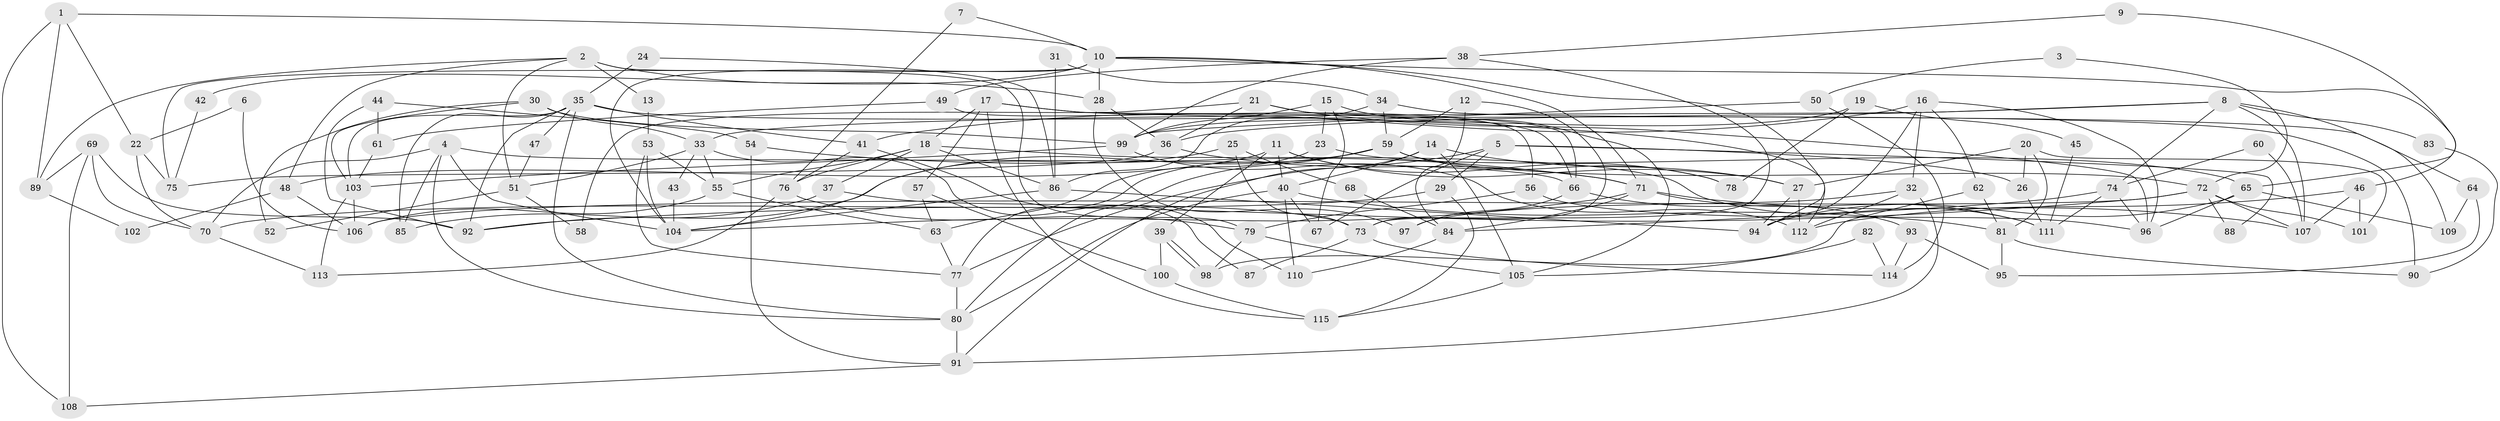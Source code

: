 // Generated by graph-tools (version 1.1) at 2025/11/02/27/25 16:11:22]
// undirected, 115 vertices, 230 edges
graph export_dot {
graph [start="1"]
  node [color=gray90,style=filled];
  1;
  2;
  3;
  4;
  5;
  6;
  7;
  8;
  9;
  10;
  11;
  12;
  13;
  14;
  15;
  16;
  17;
  18;
  19;
  20;
  21;
  22;
  23;
  24;
  25;
  26;
  27;
  28;
  29;
  30;
  31;
  32;
  33;
  34;
  35;
  36;
  37;
  38;
  39;
  40;
  41;
  42;
  43;
  44;
  45;
  46;
  47;
  48;
  49;
  50;
  51;
  52;
  53;
  54;
  55;
  56;
  57;
  58;
  59;
  60;
  61;
  62;
  63;
  64;
  65;
  66;
  67;
  68;
  69;
  70;
  71;
  72;
  73;
  74;
  75;
  76;
  77;
  78;
  79;
  80;
  81;
  82;
  83;
  84;
  85;
  86;
  87;
  88;
  89;
  90;
  91;
  92;
  93;
  94;
  95;
  96;
  97;
  98;
  99;
  100;
  101;
  102;
  103;
  104;
  105;
  106;
  107;
  108;
  109;
  110;
  111;
  112;
  113;
  114;
  115;
  1 -- 89;
  1 -- 10;
  1 -- 22;
  1 -- 108;
  2 -- 79;
  2 -- 48;
  2 -- 13;
  2 -- 28;
  2 -- 51;
  2 -- 89;
  3 -- 50;
  3 -- 72;
  4 -- 104;
  4 -- 70;
  4 -- 66;
  4 -- 80;
  4 -- 85;
  5 -- 77;
  5 -- 29;
  5 -- 26;
  5 -- 67;
  5 -- 88;
  6 -- 22;
  6 -- 106;
  7 -- 10;
  7 -- 76;
  8 -- 107;
  8 -- 74;
  8 -- 33;
  8 -- 36;
  8 -- 83;
  8 -- 109;
  9 -- 38;
  9 -- 65;
  10 -- 71;
  10 -- 46;
  10 -- 28;
  10 -- 42;
  10 -- 75;
  10 -- 94;
  10 -- 104;
  11 -- 40;
  11 -- 39;
  11 -- 27;
  11 -- 48;
  11 -- 78;
  12 -- 84;
  12 -- 59;
  12 -- 73;
  13 -- 53;
  14 -- 91;
  14 -- 40;
  14 -- 27;
  14 -- 105;
  15 -- 99;
  15 -- 67;
  15 -- 23;
  15 -- 105;
  16 -- 94;
  16 -- 96;
  16 -- 32;
  16 -- 41;
  16 -- 62;
  17 -- 18;
  17 -- 66;
  17 -- 57;
  17 -- 112;
  17 -- 115;
  18 -- 86;
  18 -- 111;
  18 -- 37;
  18 -- 55;
  18 -- 76;
  19 -- 78;
  19 -- 99;
  19 -- 45;
  20 -- 26;
  20 -- 27;
  20 -- 81;
  20 -- 101;
  21 -- 66;
  21 -- 36;
  21 -- 58;
  21 -- 96;
  22 -- 75;
  22 -- 70;
  23 -- 63;
  23 -- 65;
  24 -- 35;
  24 -- 86;
  25 -- 104;
  25 -- 73;
  25 -- 68;
  26 -- 111;
  27 -- 94;
  27 -- 112;
  28 -- 36;
  28 -- 97;
  29 -- 70;
  29 -- 115;
  30 -- 33;
  30 -- 103;
  30 -- 52;
  30 -- 99;
  31 -- 86;
  31 -- 34;
  32 -- 112;
  32 -- 91;
  32 -- 97;
  33 -- 55;
  33 -- 43;
  33 -- 51;
  33 -- 87;
  34 -- 59;
  34 -- 86;
  34 -- 64;
  35 -- 85;
  35 -- 80;
  35 -- 41;
  35 -- 47;
  35 -- 90;
  35 -- 92;
  35 -- 103;
  36 -- 71;
  36 -- 75;
  37 -- 73;
  37 -- 85;
  38 -- 99;
  38 -- 49;
  38 -- 73;
  39 -- 100;
  39 -- 98;
  39 -- 98;
  40 -- 81;
  40 -- 80;
  40 -- 67;
  40 -- 110;
  41 -- 76;
  41 -- 110;
  42 -- 75;
  43 -- 104;
  44 -- 54;
  44 -- 92;
  44 -- 61;
  45 -- 111;
  46 -- 112;
  46 -- 101;
  46 -- 107;
  47 -- 51;
  48 -- 106;
  48 -- 102;
  49 -- 56;
  49 -- 61;
  50 -- 114;
  50 -- 99;
  51 -- 52;
  51 -- 58;
  53 -- 55;
  53 -- 77;
  53 -- 104;
  54 -- 71;
  54 -- 91;
  55 -- 106;
  55 -- 63;
  56 -- 96;
  56 -- 79;
  57 -- 63;
  57 -- 100;
  59 -- 92;
  59 -- 80;
  59 -- 72;
  59 -- 77;
  59 -- 78;
  60 -- 74;
  60 -- 107;
  61 -- 103;
  62 -- 98;
  62 -- 81;
  63 -- 77;
  64 -- 109;
  64 -- 95;
  65 -- 94;
  65 -- 96;
  65 -- 109;
  66 -- 97;
  66 -- 93;
  68 -- 84;
  69 -- 70;
  69 -- 92;
  69 -- 89;
  69 -- 108;
  70 -- 113;
  71 -- 104;
  71 -- 84;
  71 -- 107;
  71 -- 111;
  72 -- 107;
  72 -- 88;
  72 -- 92;
  72 -- 101;
  72 -- 106;
  73 -- 87;
  73 -- 114;
  74 -- 84;
  74 -- 96;
  74 -- 111;
  76 -- 79;
  76 -- 113;
  77 -- 80;
  79 -- 105;
  79 -- 98;
  80 -- 91;
  81 -- 90;
  81 -- 95;
  82 -- 105;
  82 -- 114;
  83 -- 90;
  84 -- 110;
  86 -- 104;
  86 -- 94;
  89 -- 102;
  91 -- 108;
  93 -- 95;
  93 -- 114;
  99 -- 112;
  99 -- 103;
  100 -- 115;
  103 -- 106;
  103 -- 113;
  105 -- 115;
}
